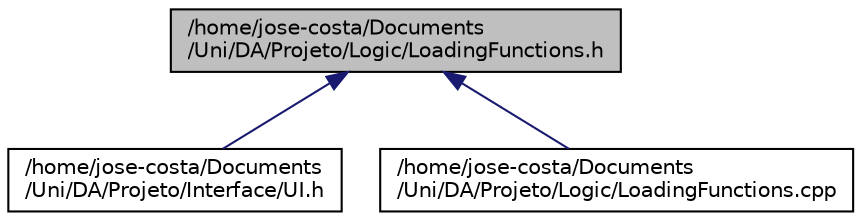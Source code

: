 digraph "/home/jose-costa/Documents/Uni/DA/Projeto/Logic/LoadingFunctions.h"
{
 // LATEX_PDF_SIZE
  edge [fontname="Helvetica",fontsize="10",labelfontname="Helvetica",labelfontsize="10"];
  node [fontname="Helvetica",fontsize="10",shape=record];
  Node1 [label="/home/jose-costa/Documents\l/Uni/DA/Projeto/Logic/LoadingFunctions.h",height=0.2,width=0.4,color="black", fillcolor="grey75", style="filled", fontcolor="black",tooltip="Declaration of all loading Functions used during the Project."];
  Node1 -> Node2 [dir="back",color="midnightblue",fontsize="10",style="solid",fontname="Helvetica"];
  Node2 [label="/home/jose-costa/Documents\l/Uni/DA/Projeto/Interface/UI.h",height=0.2,width=0.4,color="black", fillcolor="white", style="filled",URL="$UI_8h_source.html",tooltip=" "];
  Node1 -> Node3 [dir="back",color="midnightblue",fontsize="10",style="solid",fontname="Helvetica"];
  Node3 [label="/home/jose-costa/Documents\l/Uni/DA/Projeto/Logic/LoadingFunctions.cpp",height=0.2,width=0.4,color="black", fillcolor="white", style="filled",URL="$LoadingFunctions_8cpp.html",tooltip="Implementation of all loading Functions used during the Project."];
}
